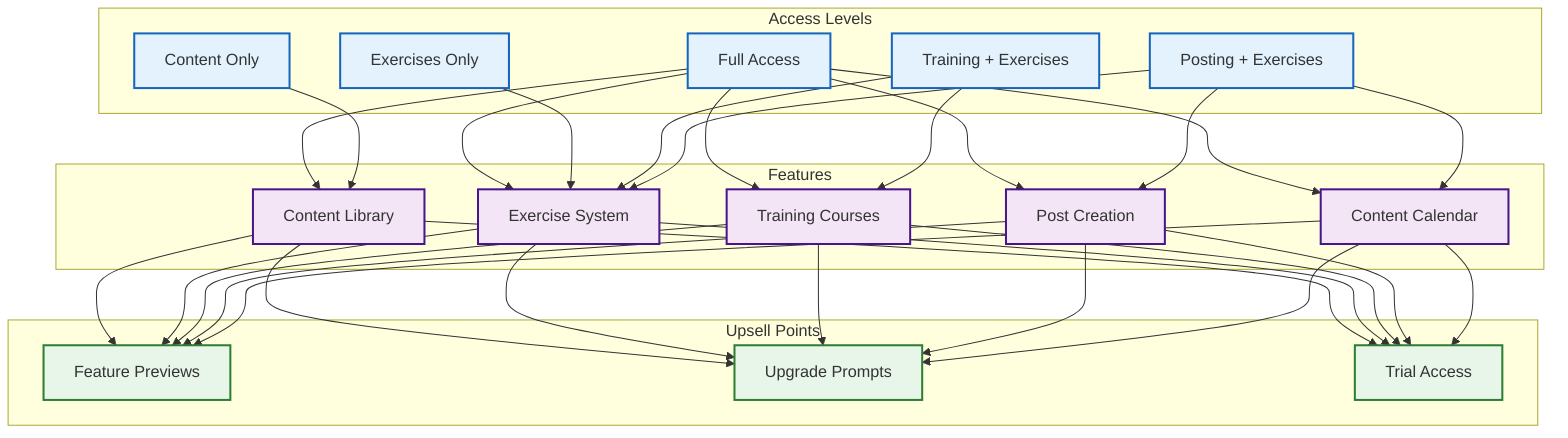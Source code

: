 graph TD
    subgraph Access Levels
        A[Full Access]
        B[Content Only]
        C[Exercises Only]
        D[Training + Exercises]
        E[Posting + Exercises]
    end

    subgraph Features
        F[Content Library]
        G[Exercise System]
        H[Training Courses]
        I[Post Creation]
        J[Content Calendar]
    end

    subgraph Upsell Points
        K[Feature Previews]
        L[Upgrade Prompts]
        M[Trial Access]
    end

    A --> F & G & H & I & J
    B --> F
    C --> G
    D --> G & H
    E --> G & I & J

    F & G & H & I & J --> K & L & M

    classDef levels fill:#e3f2fd,stroke:#1565c0,stroke-width:2px
    classDef features fill:#f3e5f5,stroke:#4a148c,stroke-width:2px
    classDef upsell fill:#e8f5e9,stroke:#2e7d32,stroke-width:2px

    class A,B,C,D,E levels
    class F,G,H,I,J features
    class K,L,M upsell